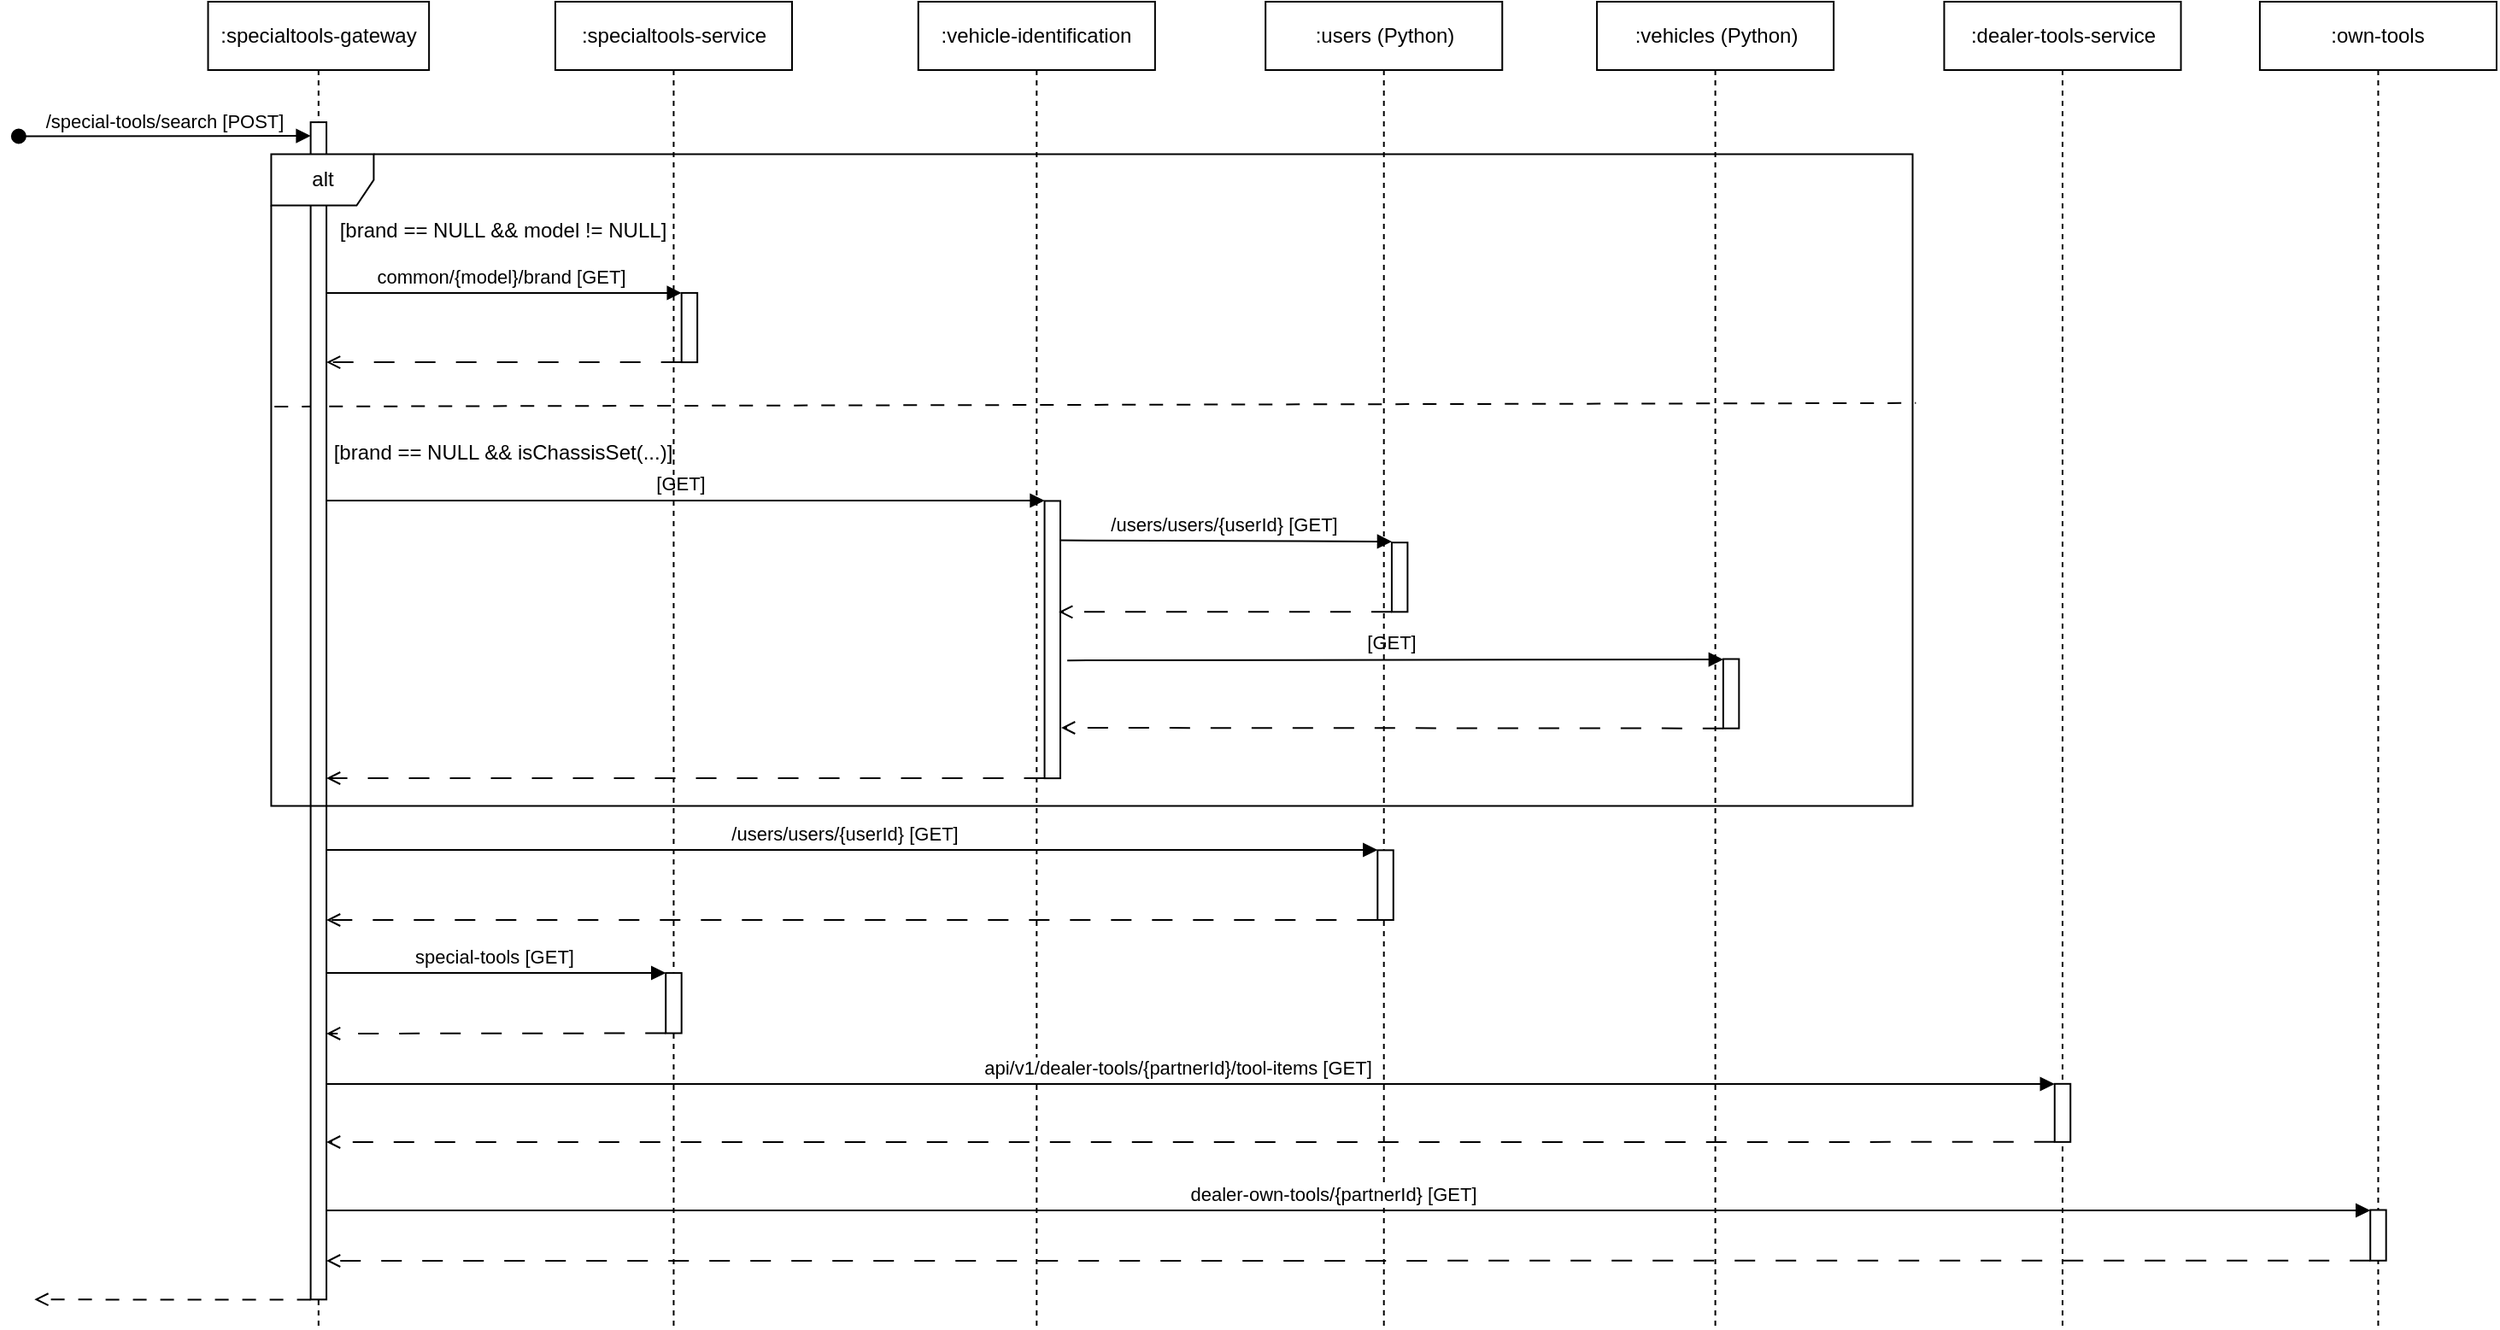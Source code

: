 <mxfile version="24.2.5" type="github">
  <diagram name="Page-1" id="2YBvvXClWsGukQMizWep">
    <mxGraphModel dx="1542" dy="940" grid="1" gridSize="10" guides="1" tooltips="1" connect="1" arrows="1" fold="1" page="1" pageScale="1" pageWidth="1654" pageHeight="1169" math="0" shadow="0">
      <root>
        <mxCell id="0" />
        <mxCell id="1" parent="0" />
        <mxCell id="w2w6zZP2qAKeKWlAymID-77" value="" style="group" vertex="1" connectable="0" parent="1">
          <mxGeometry x="39.93" y="24" width="1450.07" height="776" as="geometry" />
        </mxCell>
        <mxCell id="w2w6zZP2qAKeKWlAymID-10" value="[brand == NULL &amp;amp;&amp;amp; model != NULL]" style="text;html=1;align=center;verticalAlign=middle;whiteSpace=wrap;rounded=0;container=0;" vertex="1" parent="w2w6zZP2qAKeKWlAymID-77">
          <mxGeometry x="181.951" y="121.757" width="203.195" height="24.351" as="geometry" />
        </mxCell>
        <mxCell id="w2w6zZP2qAKeKWlAymID-16" value="" style="endArrow=none;dashed=1;html=1;rounded=0;exitX=0.002;exitY=0.445;exitDx=0;exitDy=0;exitPerimeter=0;entryX=1.002;entryY=0.44;entryDx=0;entryDy=0;entryPerimeter=0;dashPattern=8 8;" edge="1" parent="w2w6zZP2qAKeKWlAymID-77">
          <mxGeometry width="50" height="50" relative="1" as="geometry">
            <mxPoint x="149.699" y="236.98" as="sourcePoint" />
            <mxPoint x="1110.255" y="234.91" as="targetPoint" />
          </mxGeometry>
        </mxCell>
        <mxCell id="w2w6zZP2qAKeKWlAymID-17" value="[brand == NULL &amp;amp;&amp;amp; isChassisSet(...)]" style="text;html=1;align=center;verticalAlign=middle;whiteSpace=wrap;rounded=0;container=0;" vertex="1" parent="w2w6zZP2qAKeKWlAymID-77">
          <mxGeometry x="181.951" y="251.632" width="203.195" height="24.351" as="geometry" />
        </mxCell>
        <mxCell id="w2w6zZP2qAKeKWlAymID-18" value="" style="rounded=0;whiteSpace=wrap;html=1;container=0;" vertex="1" parent="w2w6zZP2qAKeKWlAymID-77">
          <mxGeometry x="600.347" y="292.218" width="9.236" height="162.343" as="geometry" />
        </mxCell>
        <mxCell id="w2w6zZP2qAKeKWlAymID-21" value="" style="endArrow=open;html=1;rounded=0;exitX=0;exitY=1;exitDx=0;exitDy=0;endFill=0;dashed=1;dashPattern=12 12;edgeStyle=elbowEdgeStyle;elbow=vertical;" edge="1" parent="w2w6zZP2qAKeKWlAymID-77" source="w2w6zZP2qAKeKWlAymID-18" target="aM9ryv3xv72pqoxQDRHE-2">
          <mxGeometry width="50" height="50" relative="1" as="geometry">
            <mxPoint x="397.153" y="219.163" as="sourcePoint" />
            <mxPoint x="198.576" y="219.163" as="targetPoint" />
          </mxGeometry>
        </mxCell>
        <mxCell id="w2w6zZP2qAKeKWlAymID-23" value="" style="group;container=0;" vertex="1" connectable="0" parent="w2w6zZP2qAKeKWlAymID-77">
          <mxGeometry x="387.917" y="170.46" width="9.236" height="40.586" as="geometry" />
        </mxCell>
        <mxCell id="w2w6zZP2qAKeKWlAymID-24" value="" style="group;container=0;" vertex="1" connectable="0" parent="w2w6zZP2qAKeKWlAymID-77">
          <mxGeometry x="397.153" y="178.577" width="9.236" height="40.586" as="geometry" />
        </mxCell>
        <mxCell id="w2w6zZP2qAKeKWlAymID-11" value="" style="rounded=0;whiteSpace=wrap;html=1;container=0;" vertex="1" parent="w2w6zZP2qAKeKWlAymID-77">
          <mxGeometry x="387.917" y="170.46" width="9.236" height="40.586" as="geometry" />
        </mxCell>
        <mxCell id="w2w6zZP2qAKeKWlAymID-12" value="" style="endArrow=block;html=1;rounded=0;endFill=1;" edge="1" parent="w2w6zZP2qAKeKWlAymID-77" source="aM9ryv3xv72pqoxQDRHE-2">
          <mxGeometry width="50" height="50" relative="1" as="geometry">
            <mxPoint x="683.472" y="316.569" as="sourcePoint" />
            <mxPoint x="387.917" y="170.46" as="targetPoint" />
          </mxGeometry>
        </mxCell>
        <mxCell id="w2w6zZP2qAKeKWlAymID-13" value="common/{model}/brand [GET]" style="edgeLabel;html=1;align=center;verticalAlign=middle;resizable=0;points=[];container=0;" vertex="1" connectable="0" parent="w2w6zZP2qAKeKWlAymID-12">
          <mxGeometry x="-0.016" relative="1" as="geometry">
            <mxPoint y="-10" as="offset" />
          </mxGeometry>
        </mxCell>
        <mxCell id="w2w6zZP2qAKeKWlAymID-14" value="" style="endArrow=open;html=1;rounded=0;exitX=0;exitY=1;exitDx=0;exitDy=0;endFill=0;dashed=1;dashPattern=12 12;" edge="1" parent="w2w6zZP2qAKeKWlAymID-77" source="w2w6zZP2qAKeKWlAymID-11" target="aM9ryv3xv72pqoxQDRHE-2">
          <mxGeometry width="50" height="50" relative="1" as="geometry">
            <mxPoint x="230.903" y="186.695" as="sourcePoint" />
            <mxPoint x="277.083" y="146.109" as="targetPoint" />
          </mxGeometry>
        </mxCell>
        <mxCell id="w2w6zZP2qAKeKWlAymID-39" value="" style="rounded=0;whiteSpace=wrap;html=1;container=0;" vertex="1" parent="w2w6zZP2qAKeKWlAymID-77">
          <mxGeometry x="803.542" y="316.569" width="9.236" height="40.586" as="geometry" />
        </mxCell>
        <mxCell id="w2w6zZP2qAKeKWlAymID-40" value="" style="rounded=0;whiteSpace=wrap;html=1;container=0;" vertex="1" parent="w2w6zZP2qAKeKWlAymID-77">
          <mxGeometry x="997.5" y="384.753" width="9.236" height="40.586" as="geometry" />
        </mxCell>
        <mxCell id="w2w6zZP2qAKeKWlAymID-41" value="" style="endArrow=block;html=1;rounded=0;endFill=1;entryX=0;entryY=0;entryDx=0;entryDy=0;edgeStyle=elbowEdgeStyle;elbow=vertical;" edge="1" parent="w2w6zZP2qAKeKWlAymID-77" source="aM9ryv3xv72pqoxQDRHE-2" target="w2w6zZP2qAKeKWlAymID-18">
          <mxGeometry width="50" height="50" relative="1" as="geometry">
            <mxPoint x="198.576" y="178.577" as="sourcePoint" />
            <mxPoint x="397.153" y="178.577" as="targetPoint" />
          </mxGeometry>
        </mxCell>
        <mxCell id="w2w6zZP2qAKeKWlAymID-42" value="[GET]" style="edgeLabel;html=1;align=center;verticalAlign=middle;resizable=0;points=[];container=0;" vertex="1" connectable="0" parent="w2w6zZP2qAKeKWlAymID-41">
          <mxGeometry x="-0.016" relative="1" as="geometry">
            <mxPoint y="-10" as="offset" />
          </mxGeometry>
        </mxCell>
        <mxCell id="w2w6zZP2qAKeKWlAymID-43" value="" style="endArrow=block;html=1;rounded=0;endFill=1;entryX=0;entryY=0;entryDx=0;entryDy=0;exitX=0.962;exitY=0.142;exitDx=0;exitDy=0;exitPerimeter=0;edgeStyle=elbowEdgeStyle;elbow=vertical;" edge="1" parent="w2w6zZP2qAKeKWlAymID-77" source="w2w6zZP2qAKeKWlAymID-18" target="w2w6zZP2qAKeKWlAymID-39">
          <mxGeometry width="50" height="50" relative="1" as="geometry">
            <mxPoint x="198.576" y="300.335" as="sourcePoint" />
            <mxPoint x="609.584" y="300.335" as="targetPoint" />
          </mxGeometry>
        </mxCell>
        <mxCell id="w2w6zZP2qAKeKWlAymID-44" value="/users/users/{userId} [GET]" style="edgeLabel;html=1;align=center;verticalAlign=middle;resizable=0;points=[];container=0;" vertex="1" connectable="0" parent="w2w6zZP2qAKeKWlAymID-43">
          <mxGeometry x="-0.016" relative="1" as="geometry">
            <mxPoint y="-10" as="offset" />
          </mxGeometry>
        </mxCell>
        <mxCell id="w2w6zZP2qAKeKWlAymID-45" value="" style="endArrow=open;html=1;rounded=0;exitX=0;exitY=1;exitDx=0;exitDy=0;endFill=0;dashed=1;dashPattern=12 12;edgeStyle=elbowEdgeStyle;elbow=vertical;" edge="1" parent="w2w6zZP2qAKeKWlAymID-77" source="w2w6zZP2qAKeKWlAymID-39">
          <mxGeometry width="50" height="50" relative="1" as="geometry">
            <mxPoint x="1233.021" y="251.632" as="sourcePoint" />
            <mxPoint x="608.66" y="357.155" as="targetPoint" />
            <Array as="points">
              <mxPoint x="711.181" y="357.155" />
            </Array>
          </mxGeometry>
        </mxCell>
        <mxCell id="w2w6zZP2qAKeKWlAymID-47" value="" style="endArrow=block;html=1;rounded=0;endFill=1;entryX=0;entryY=0;entryDx=0;entryDy=0;exitX=1.438;exitY=0.575;exitDx=0;exitDy=0;exitPerimeter=0;edgeStyle=elbowEdgeStyle;elbow=vertical;" edge="1" parent="w2w6zZP2qAKeKWlAymID-77" source="w2w6zZP2qAKeKWlAymID-18" target="w2w6zZP2qAKeKWlAymID-40">
          <mxGeometry width="50" height="50" relative="1" as="geometry">
            <mxPoint x="618.82" y="323.063" as="sourcePoint" />
            <mxPoint x="812.778" y="324.686" as="targetPoint" />
          </mxGeometry>
        </mxCell>
        <mxCell id="w2w6zZP2qAKeKWlAymID-48" value="[GET]" style="edgeLabel;html=1;align=center;verticalAlign=middle;resizable=0;points=[];container=0;" vertex="1" connectable="0" parent="w2w6zZP2qAKeKWlAymID-47">
          <mxGeometry x="-0.016" relative="1" as="geometry">
            <mxPoint y="-10" as="offset" />
          </mxGeometry>
        </mxCell>
        <mxCell id="w2w6zZP2qAKeKWlAymID-49" value="" style="endArrow=open;html=1;rounded=0;exitX=0;exitY=1;exitDx=0;exitDy=0;endFill=0;dashed=1;dashPattern=12 12;edgeStyle=elbowEdgeStyle;elbow=vertical;entryX=1.057;entryY=0.815;entryDx=0;entryDy=0;entryPerimeter=0;" edge="1" parent="w2w6zZP2qAKeKWlAymID-77" source="w2w6zZP2qAKeKWlAymID-40" target="w2w6zZP2qAKeKWlAymID-18">
          <mxGeometry width="50" height="50" relative="1" as="geometry">
            <mxPoint x="812.778" y="365.272" as="sourcePoint" />
            <mxPoint x="617.896" y="365.272" as="targetPoint" />
            <Array as="points" />
          </mxGeometry>
        </mxCell>
        <mxCell id="aM9ryv3xv72pqoxQDRHE-1" value=":specialtools-gateway" style="shape=umlLifeline;perimeter=lifelinePerimeter;whiteSpace=wrap;html=1;container=0;dropTarget=0;collapsible=0;recursiveResize=0;outlineConnect=0;portConstraint=eastwest;newEdgeStyle={&quot;edgeStyle&quot;:&quot;elbowEdgeStyle&quot;,&quot;elbow&quot;:&quot;vertical&quot;,&quot;curved&quot;:0,&quot;rounded&quot;:0};" parent="w2w6zZP2qAKeKWlAymID-77" vertex="1">
          <mxGeometry x="110.833" width="129.306" height="776.0" as="geometry" />
        </mxCell>
        <mxCell id="aM9ryv3xv72pqoxQDRHE-5" value=":specialtools-service" style="shape=umlLifeline;perimeter=lifelinePerimeter;whiteSpace=wrap;html=1;container=0;dropTarget=0;collapsible=0;recursiveResize=0;outlineConnect=0;portConstraint=eastwest;newEdgeStyle={&quot;edgeStyle&quot;:&quot;elbowEdgeStyle&quot;,&quot;elbow&quot;:&quot;vertical&quot;,&quot;curved&quot;:0,&quot;rounded&quot;:0};" parent="w2w6zZP2qAKeKWlAymID-77" vertex="1">
          <mxGeometry x="314.028" width="138.542" height="776" as="geometry" />
        </mxCell>
        <mxCell id="w2w6zZP2qAKeKWlAymID-4" value=":vehicle-identification" style="shape=umlLifeline;perimeter=lifelinePerimeter;whiteSpace=wrap;html=1;container=0;dropTarget=0;collapsible=0;recursiveResize=0;outlineConnect=0;portConstraint=eastwest;newEdgeStyle={&quot;edgeStyle&quot;:&quot;elbowEdgeStyle&quot;,&quot;elbow&quot;:&quot;vertical&quot;,&quot;curved&quot;:0,&quot;rounded&quot;:0};" vertex="1" parent="w2w6zZP2qAKeKWlAymID-77">
          <mxGeometry x="526.459" width="138.542" height="776" as="geometry" />
        </mxCell>
        <mxCell id="w2w6zZP2qAKeKWlAymID-5" value=":users (Python)" style="shape=umlLifeline;perimeter=lifelinePerimeter;whiteSpace=wrap;html=1;container=0;dropTarget=0;collapsible=0;recursiveResize=0;outlineConnect=0;portConstraint=eastwest;newEdgeStyle={&quot;edgeStyle&quot;:&quot;elbowEdgeStyle&quot;,&quot;elbow&quot;:&quot;vertical&quot;,&quot;curved&quot;:0,&quot;rounded&quot;:0};" vertex="1" parent="w2w6zZP2qAKeKWlAymID-77">
          <mxGeometry x="729.653" width="138.542" height="776" as="geometry" />
        </mxCell>
        <mxCell id="w2w6zZP2qAKeKWlAymID-6" value=":vehicles (Python)" style="shape=umlLifeline;perimeter=lifelinePerimeter;whiteSpace=wrap;html=1;container=0;dropTarget=0;collapsible=0;recursiveResize=0;outlineConnect=0;portConstraint=eastwest;newEdgeStyle={&quot;edgeStyle&quot;:&quot;elbowEdgeStyle&quot;,&quot;elbow&quot;:&quot;vertical&quot;,&quot;curved&quot;:0,&quot;rounded&quot;:0};" vertex="1" parent="w2w6zZP2qAKeKWlAymID-77">
          <mxGeometry x="923.611" width="138.542" height="776" as="geometry" />
        </mxCell>
        <mxCell id="w2w6zZP2qAKeKWlAymID-7" value=":dealer-tools-service" style="shape=umlLifeline;perimeter=lifelinePerimeter;whiteSpace=wrap;html=1;container=0;dropTarget=0;collapsible=0;recursiveResize=0;outlineConnect=0;portConstraint=eastwest;newEdgeStyle={&quot;edgeStyle&quot;:&quot;elbowEdgeStyle&quot;,&quot;elbow&quot;:&quot;vertical&quot;,&quot;curved&quot;:0,&quot;rounded&quot;:0};" vertex="1" parent="w2w6zZP2qAKeKWlAymID-77">
          <mxGeometry x="1126.806" width="138.542" height="776" as="geometry" />
        </mxCell>
        <mxCell id="w2w6zZP2qAKeKWlAymID-8" value=":own-tools" style="shape=umlLifeline;perimeter=lifelinePerimeter;whiteSpace=wrap;html=1;container=0;dropTarget=0;collapsible=0;recursiveResize=0;outlineConnect=0;portConstraint=eastwest;newEdgeStyle={&quot;edgeStyle&quot;:&quot;elbowEdgeStyle&quot;,&quot;elbow&quot;:&quot;vertical&quot;,&quot;curved&quot;:0,&quot;rounded&quot;:0};" vertex="1" parent="w2w6zZP2qAKeKWlAymID-77">
          <mxGeometry x="1311.528" width="138.542" height="776" as="geometry" />
        </mxCell>
        <mxCell id="w2w6zZP2qAKeKWlAymID-52" value="" style="rounded=0;whiteSpace=wrap;html=1;container=0;" vertex="1" parent="w2w6zZP2qAKeKWlAymID-77">
          <mxGeometry x="795.229" y="496.661" width="9.236" height="40.842" as="geometry" />
        </mxCell>
        <mxCell id="w2w6zZP2qAKeKWlAymID-53" value="" style="endArrow=block;html=1;rounded=0;endFill=1;entryX=0;entryY=0;entryDx=0;entryDy=0;edgeStyle=elbowEdgeStyle;elbow=vertical;" edge="1" target="w2w6zZP2qAKeKWlAymID-52" parent="w2w6zZP2qAKeKWlAymID-77" source="aM9ryv3xv72pqoxQDRHE-2">
          <mxGeometry width="50" height="50" relative="1" as="geometry">
            <mxPoint x="601.271" y="498.274" as="sourcePoint" />
            <mxPoint x="601.271" y="483.571" as="targetPoint" />
          </mxGeometry>
        </mxCell>
        <mxCell id="w2w6zZP2qAKeKWlAymID-54" value="/users/users/{userId} [GET]" style="edgeLabel;html=1;align=center;verticalAlign=middle;resizable=0;points=[];container=0;" vertex="1" connectable="0" parent="w2w6zZP2qAKeKWlAymID-53">
          <mxGeometry x="-0.016" relative="1" as="geometry">
            <mxPoint y="-10" as="offset" />
          </mxGeometry>
        </mxCell>
        <mxCell id="w2w6zZP2qAKeKWlAymID-55" value="" style="endArrow=open;html=1;rounded=0;exitX=0;exitY=1;exitDx=0;exitDy=0;endFill=0;dashed=1;dashPattern=12 12;edgeStyle=elbowEdgeStyle;elbow=vertical;" edge="1" source="w2w6zZP2qAKeKWlAymID-52" parent="w2w6zZP2qAKeKWlAymID-77" target="aM9ryv3xv72pqoxQDRHE-2">
          <mxGeometry width="50" height="50" relative="1" as="geometry">
            <mxPoint x="1224.709" y="434.56" as="sourcePoint" />
            <mxPoint x="600.347" y="540.749" as="targetPoint" />
            <Array as="points" />
          </mxGeometry>
        </mxCell>
        <mxCell id="w2w6zZP2qAKeKWlAymID-57" value="" style="rounded=0;whiteSpace=wrap;html=1;container=0;" vertex="1" parent="w2w6zZP2qAKeKWlAymID-77">
          <mxGeometry x="378.681" y="568.54" width="9.236" height="35.232" as="geometry" />
        </mxCell>
        <mxCell id="w2w6zZP2qAKeKWlAymID-58" value="" style="endArrow=block;html=1;rounded=0;endFill=1;entryX=0;entryY=0;entryDx=0;entryDy=0;edgeStyle=elbowEdgeStyle;elbow=vertical;" edge="1" parent="w2w6zZP2qAKeKWlAymID-77" target="w2w6zZP2qAKeKWlAymID-57" source="aM9ryv3xv72pqoxQDRHE-2">
          <mxGeometry width="50" height="50" relative="1" as="geometry">
            <mxPoint x="-18.472" y="579.958" as="sourcePoint" />
            <mxPoint x="402.695" y="563.621" as="targetPoint" />
          </mxGeometry>
        </mxCell>
        <mxCell id="w2w6zZP2qAKeKWlAymID-59" value="special-tools [GET]" style="edgeLabel;html=1;align=center;verticalAlign=middle;resizable=0;points=[];container=0;" vertex="1" connectable="0" parent="w2w6zZP2qAKeKWlAymID-58">
          <mxGeometry x="-0.016" relative="1" as="geometry">
            <mxPoint y="-10" as="offset" />
          </mxGeometry>
        </mxCell>
        <mxCell id="w2w6zZP2qAKeKWlAymID-60" value="" style="endArrow=open;html=1;rounded=0;exitX=0;exitY=1;exitDx=0;exitDy=0;endFill=0;dashed=1;dashPattern=12 12;edgeStyle=elbowEdgeStyle;elbow=vertical;" edge="1" parent="w2w6zZP2qAKeKWlAymID-77" source="w2w6zZP2qAKeKWlAymID-57" target="aM9ryv3xv72pqoxQDRHE-2">
          <mxGeometry width="50" height="50" relative="1" as="geometry">
            <mxPoint x="1026.132" y="514.611" as="sourcePoint" />
            <mxPoint x="-18.472" y="620.8" as="targetPoint" />
            <Array as="points" />
          </mxGeometry>
        </mxCell>
        <mxCell id="w2w6zZP2qAKeKWlAymID-62" value="" style="rounded=0;whiteSpace=wrap;html=1;container=0;" vertex="1" parent="w2w6zZP2qAKeKWlAymID-77">
          <mxGeometry x="1191.459" y="633.423" width="9.236" height="34.009" as="geometry" />
        </mxCell>
        <mxCell id="w2w6zZP2qAKeKWlAymID-63" value="" style="endArrow=block;html=1;rounded=0;endFill=1;entryX=0;entryY=0;entryDx=0;entryDy=0;edgeStyle=elbowEdgeStyle;elbow=vertical;" edge="1" parent="w2w6zZP2qAKeKWlAymID-77" target="w2w6zZP2qAKeKWlAymID-62" source="aM9ryv3xv72pqoxQDRHE-2">
          <mxGeometry width="50" height="50" relative="1" as="geometry">
            <mxPoint x="581.875" y="653.474" as="sourcePoint" />
            <mxPoint x="1003.042" y="637.137" as="targetPoint" />
          </mxGeometry>
        </mxCell>
        <mxCell id="w2w6zZP2qAKeKWlAymID-64" value="api/v1/dealer-tools/{partnerId}/tool-items [GET]" style="edgeLabel;html=1;align=center;verticalAlign=middle;resizable=0;points=[];container=0;" vertex="1" connectable="0" parent="w2w6zZP2qAKeKWlAymID-63">
          <mxGeometry x="-0.016" relative="1" as="geometry">
            <mxPoint y="-10" as="offset" />
          </mxGeometry>
        </mxCell>
        <mxCell id="w2w6zZP2qAKeKWlAymID-65" value="" style="endArrow=open;html=1;rounded=0;exitX=0;exitY=1;exitDx=0;exitDy=0;endFill=0;dashed=1;dashPattern=12 12;edgeStyle=elbowEdgeStyle;elbow=vertical;" edge="1" parent="w2w6zZP2qAKeKWlAymID-77" source="w2w6zZP2qAKeKWlAymID-62" target="aM9ryv3xv72pqoxQDRHE-2">
          <mxGeometry width="50" height="50" relative="1" as="geometry">
            <mxPoint x="1626.48" y="588.126" as="sourcePoint" />
            <mxPoint x="581.875" y="694.316" as="targetPoint" />
            <Array as="points" />
          </mxGeometry>
        </mxCell>
        <mxCell id="w2w6zZP2qAKeKWlAymID-68" value="" style="rounded=0;whiteSpace=wrap;html=1;container=0;" vertex="1" parent="w2w6zZP2qAKeKWlAymID-77">
          <mxGeometry x="1376.181" y="707.25" width="9.236" height="29.637" as="geometry" />
        </mxCell>
        <mxCell id="w2w6zZP2qAKeKWlAymID-69" value="" style="endArrow=block;html=1;rounded=0;endFill=1;entryX=0;entryY=0;entryDx=0;entryDy=0;edgeStyle=elbowEdgeStyle;elbow=vertical;" edge="1" parent="w2w6zZP2qAKeKWlAymID-77" target="w2w6zZP2qAKeKWlAymID-68" source="aM9ryv3xv72pqoxQDRHE-2">
          <mxGeometry width="50" height="50" relative="1" as="geometry">
            <mxPoint x="184.722" y="710.653" as="sourcePoint" />
            <mxPoint x="1187.764" y="702.484" as="targetPoint" />
          </mxGeometry>
        </mxCell>
        <mxCell id="w2w6zZP2qAKeKWlAymID-70" value="dealer-own-tools/{partnerId} [GET]" style="edgeLabel;html=1;align=center;verticalAlign=middle;resizable=0;points=[];container=0;" vertex="1" connectable="0" parent="w2w6zZP2qAKeKWlAymID-69">
          <mxGeometry x="-0.016" relative="1" as="geometry">
            <mxPoint y="-10" as="offset" />
          </mxGeometry>
        </mxCell>
        <mxCell id="w2w6zZP2qAKeKWlAymID-71" value="" style="endArrow=open;html=1;rounded=0;exitX=0;exitY=1;exitDx=0;exitDy=0;endFill=0;dashed=1;dashPattern=12 12;edgeStyle=elbowEdgeStyle;elbow=vertical;" edge="1" parent="w2w6zZP2qAKeKWlAymID-77" source="w2w6zZP2qAKeKWlAymID-68" target="aM9ryv3xv72pqoxQDRHE-2">
          <mxGeometry width="50" height="50" relative="1" as="geometry">
            <mxPoint x="1811.202" y="653.474" as="sourcePoint" />
            <mxPoint x="766.598" y="759.663" as="targetPoint" />
            <Array as="points" />
          </mxGeometry>
        </mxCell>
        <mxCell id="w2w6zZP2qAKeKWlAymID-74" value="" style="endArrow=open;html=1;rounded=0;endFill=0;edgeStyle=elbowEdgeStyle;elbow=horizontal;dashed=1;dashPattern=8 8;" edge="1" parent="w2w6zZP2qAKeKWlAymID-77">
          <mxGeometry width="50" height="50" relative="1" as="geometry">
            <mxPoint x="170.868" y="759.799" as="sourcePoint" />
            <mxPoint x="9.236" y="759.594" as="targetPoint" />
          </mxGeometry>
        </mxCell>
        <mxCell id="aM9ryv3xv72pqoxQDRHE-2" value="" style="html=1;points=[];perimeter=orthogonalPerimeter;outlineConnect=0;targetShapes=umlLifeline;portConstraint=eastwest;newEdgeStyle={&quot;edgeStyle&quot;:&quot;elbowEdgeStyle&quot;,&quot;elbow&quot;:&quot;vertical&quot;,&quot;curved&quot;:0,&quot;rounded&quot;:0};container=0;" parent="w2w6zZP2qAKeKWlAymID-77" vertex="1">
          <mxGeometry x="170.868" y="70.542" width="9.236" height="689.121" as="geometry" />
        </mxCell>
        <mxCell id="aM9ryv3xv72pqoxQDRHE-3" value="/special-tools/search [POST]" style="html=1;verticalAlign=bottom;startArrow=oval;endArrow=block;startSize=8;edgeStyle=elbowEdgeStyle;elbow=vertical;curved=0;rounded=0;" parent="w2w6zZP2qAKeKWlAymID-77" target="aM9ryv3xv72pqoxQDRHE-2" edge="1">
          <mxGeometry relative="1" as="geometry">
            <mxPoint y="78.748" as="sourcePoint" />
            <mxPoint x="166.25" y="79.364" as="targetPoint" />
          </mxGeometry>
        </mxCell>
        <mxCell id="w2w6zZP2qAKeKWlAymID-3" value="alt" style="shape=umlFrame;whiteSpace=wrap;html=1;pointerEvents=0;container=0;" vertex="1" parent="w2w6zZP2qAKeKWlAymID-77">
          <mxGeometry x="147.778" y="89.289" width="960.556" height="381.506" as="geometry" />
        </mxCell>
      </root>
    </mxGraphModel>
  </diagram>
</mxfile>

